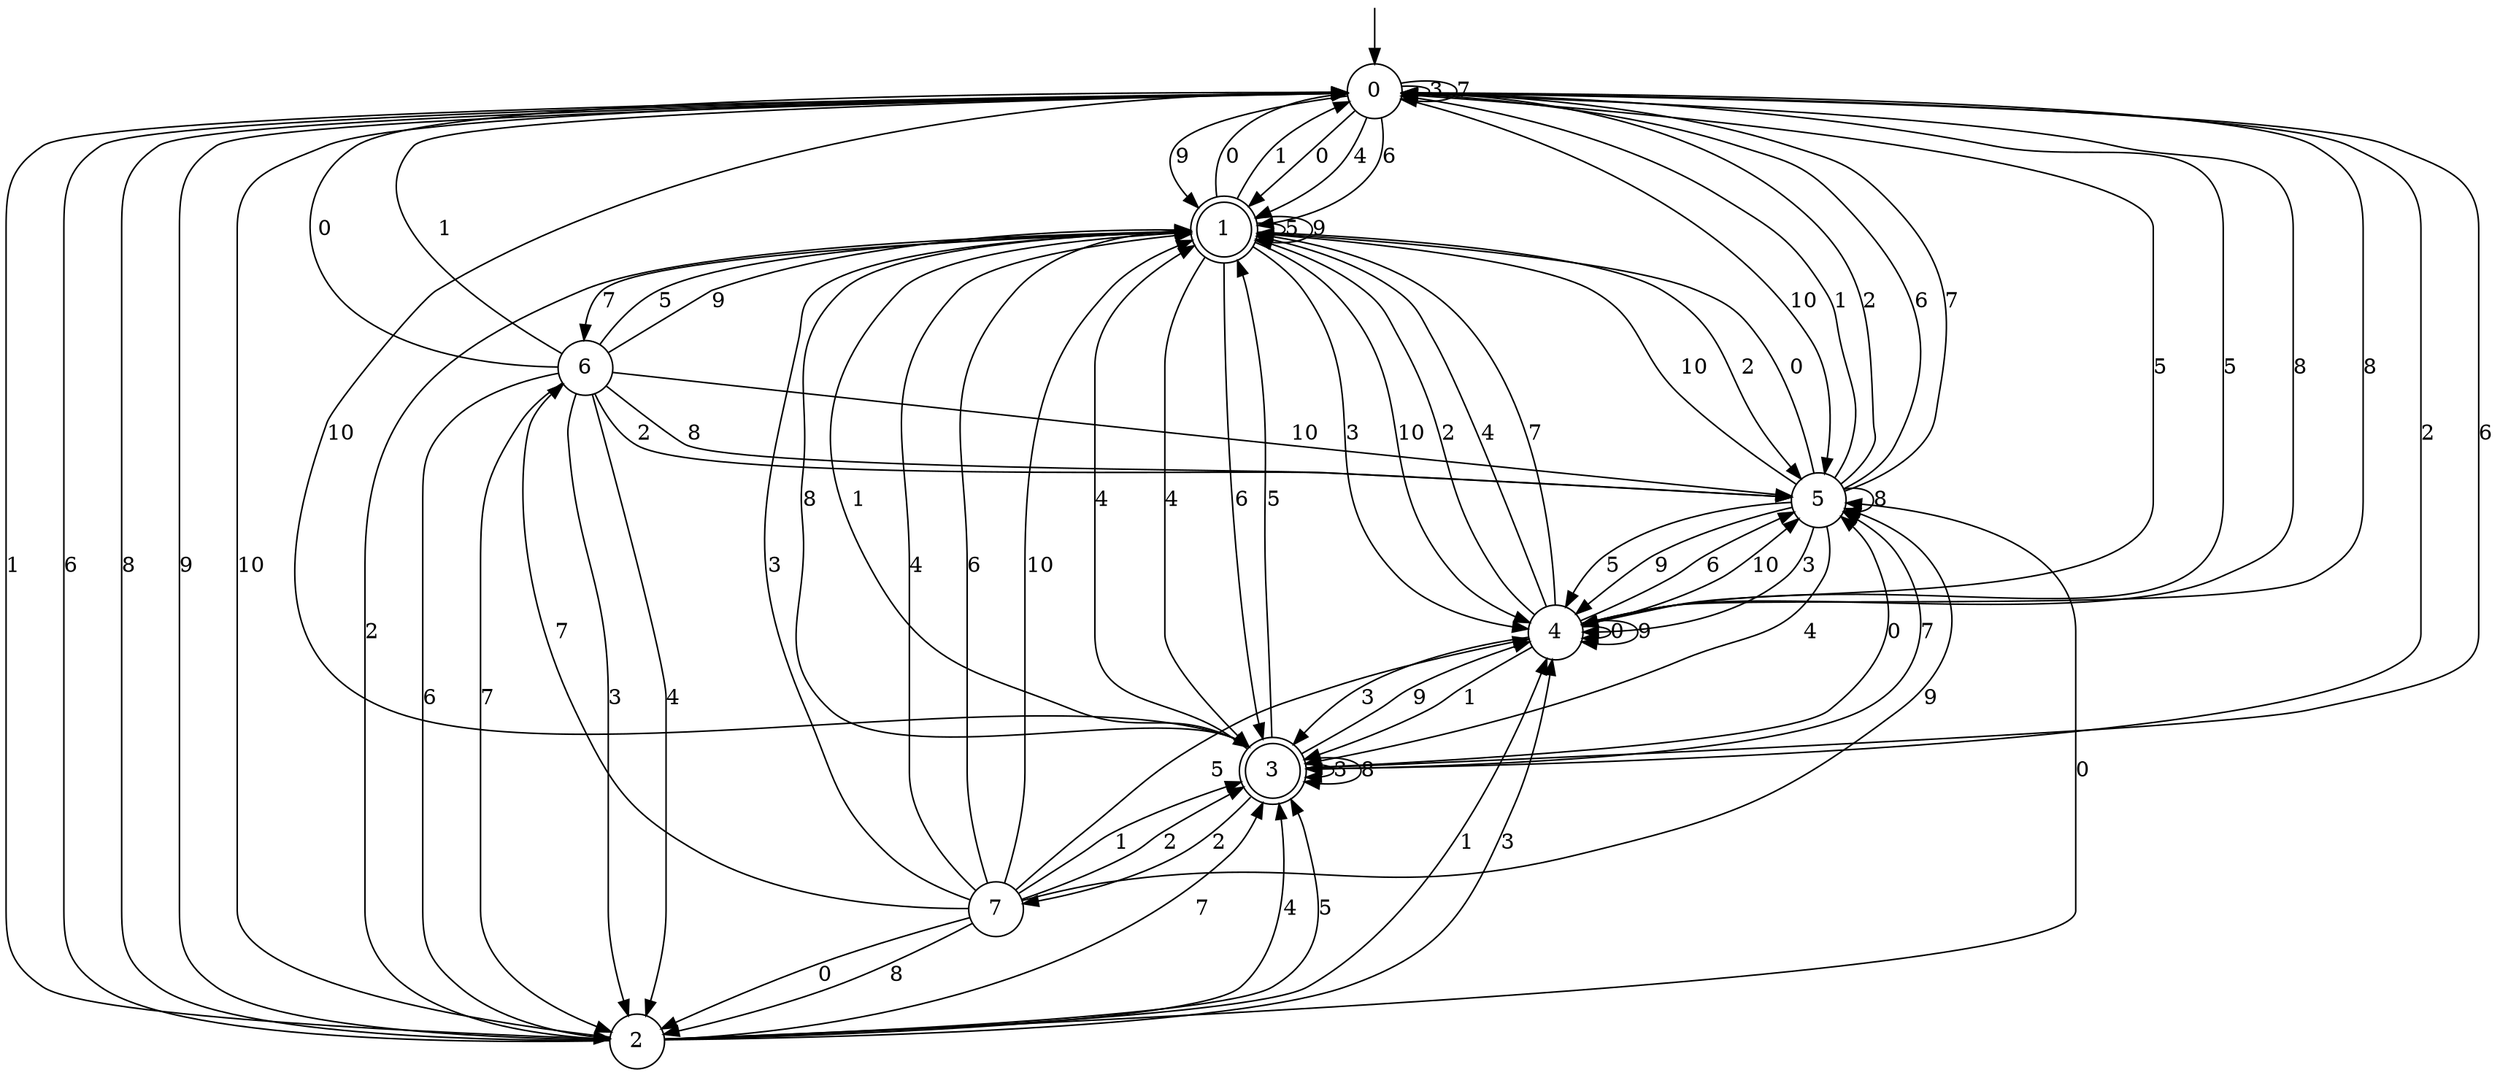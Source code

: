digraph g {

	s0 [shape="circle" label="0"];
	s1 [shape="doublecircle" label="1"];
	s2 [shape="circle" label="2"];
	s3 [shape="doublecircle" label="3"];
	s4 [shape="circle" label="4"];
	s5 [shape="circle" label="5"];
	s6 [shape="circle" label="6"];
	s7 [shape="circle" label="7"];
	s0 -> s1 [label="0"];
	s0 -> s2 [label="1"];
	s0 -> s3 [label="2"];
	s0 -> s0 [label="3"];
	s0 -> s1 [label="4"];
	s0 -> s4 [label="5"];
	s0 -> s1 [label="6"];
	s0 -> s0 [label="7"];
	s0 -> s4 [label="8"];
	s0 -> s1 [label="9"];
	s0 -> s5 [label="10"];
	s1 -> s0 [label="0"];
	s1 -> s0 [label="1"];
	s1 -> s5 [label="2"];
	s1 -> s4 [label="3"];
	s1 -> s3 [label="4"];
	s1 -> s1 [label="5"];
	s1 -> s3 [label="6"];
	s1 -> s6 [label="7"];
	s1 -> s3 [label="8"];
	s1 -> s1 [label="9"];
	s1 -> s4 [label="10"];
	s2 -> s5 [label="0"];
	s2 -> s4 [label="1"];
	s2 -> s1 [label="2"];
	s2 -> s4 [label="3"];
	s2 -> s3 [label="4"];
	s2 -> s3 [label="5"];
	s2 -> s0 [label="6"];
	s2 -> s3 [label="7"];
	s2 -> s0 [label="8"];
	s2 -> s0 [label="9"];
	s2 -> s0 [label="10"];
	s3 -> s5 [label="0"];
	s3 -> s1 [label="1"];
	s3 -> s7 [label="2"];
	s3 -> s3 [label="3"];
	s3 -> s1 [label="4"];
	s3 -> s1 [label="5"];
	s3 -> s0 [label="6"];
	s3 -> s5 [label="7"];
	s3 -> s3 [label="8"];
	s3 -> s4 [label="9"];
	s3 -> s0 [label="10"];
	s4 -> s4 [label="0"];
	s4 -> s3 [label="1"];
	s4 -> s1 [label="2"];
	s4 -> s3 [label="3"];
	s4 -> s1 [label="4"];
	s4 -> s0 [label="5"];
	s4 -> s5 [label="6"];
	s4 -> s1 [label="7"];
	s4 -> s0 [label="8"];
	s4 -> s4 [label="9"];
	s4 -> s5 [label="10"];
	s5 -> s1 [label="0"];
	s5 -> s0 [label="1"];
	s5 -> s0 [label="2"];
	s5 -> s4 [label="3"];
	s5 -> s3 [label="4"];
	s5 -> s4 [label="5"];
	s5 -> s0 [label="6"];
	s5 -> s0 [label="7"];
	s5 -> s5 [label="8"];
	s5 -> s4 [label="9"];
	s5 -> s1 [label="10"];
	s6 -> s0 [label="0"];
	s6 -> s0 [label="1"];
	s6 -> s5 [label="2"];
	s6 -> s2 [label="3"];
	s6 -> s2 [label="4"];
	s6 -> s1 [label="5"];
	s6 -> s2 [label="6"];
	s6 -> s2 [label="7"];
	s6 -> s5 [label="8"];
	s6 -> s1 [label="9"];
	s6 -> s5 [label="10"];
	s7 -> s2 [label="0"];
	s7 -> s3 [label="1"];
	s7 -> s3 [label="2"];
	s7 -> s1 [label="3"];
	s7 -> s1 [label="4"];
	s7 -> s4 [label="5"];
	s7 -> s1 [label="6"];
	s7 -> s6 [label="7"];
	s7 -> s2 [label="8"];
	s7 -> s5 [label="9"];
	s7 -> s1 [label="10"];

__start0 [label="" shape="none" width="0" height="0"];
__start0 -> s0;

}
